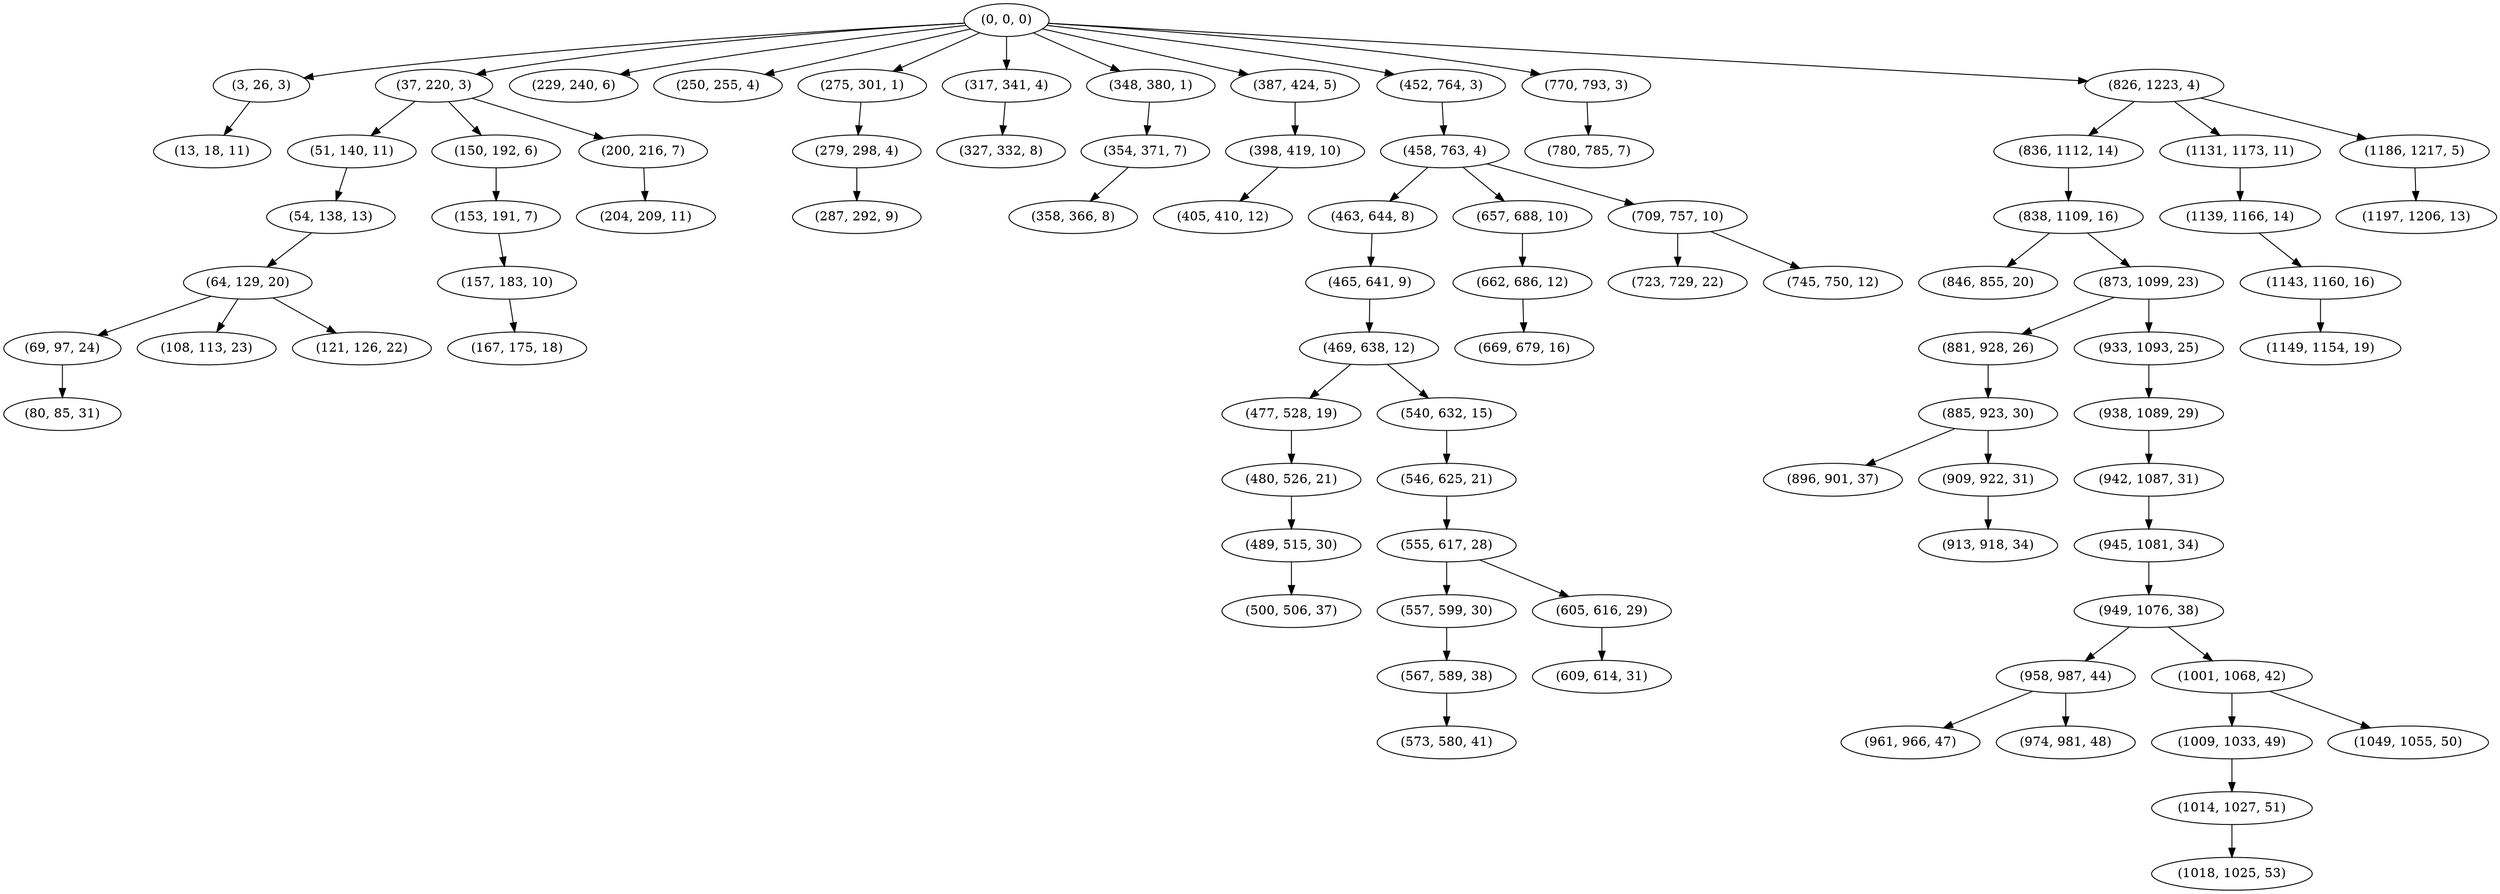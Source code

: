 digraph tree {
    "(0, 0, 0)";
    "(3, 26, 3)";
    "(13, 18, 11)";
    "(37, 220, 3)";
    "(51, 140, 11)";
    "(54, 138, 13)";
    "(64, 129, 20)";
    "(69, 97, 24)";
    "(80, 85, 31)";
    "(108, 113, 23)";
    "(121, 126, 22)";
    "(150, 192, 6)";
    "(153, 191, 7)";
    "(157, 183, 10)";
    "(167, 175, 18)";
    "(200, 216, 7)";
    "(204, 209, 11)";
    "(229, 240, 6)";
    "(250, 255, 4)";
    "(275, 301, 1)";
    "(279, 298, 4)";
    "(287, 292, 9)";
    "(317, 341, 4)";
    "(327, 332, 8)";
    "(348, 380, 1)";
    "(354, 371, 7)";
    "(358, 366, 8)";
    "(387, 424, 5)";
    "(398, 419, 10)";
    "(405, 410, 12)";
    "(452, 764, 3)";
    "(458, 763, 4)";
    "(463, 644, 8)";
    "(465, 641, 9)";
    "(469, 638, 12)";
    "(477, 528, 19)";
    "(480, 526, 21)";
    "(489, 515, 30)";
    "(500, 506, 37)";
    "(540, 632, 15)";
    "(546, 625, 21)";
    "(555, 617, 28)";
    "(557, 599, 30)";
    "(567, 589, 38)";
    "(573, 580, 41)";
    "(605, 616, 29)";
    "(609, 614, 31)";
    "(657, 688, 10)";
    "(662, 686, 12)";
    "(669, 679, 16)";
    "(709, 757, 10)";
    "(723, 729, 22)";
    "(745, 750, 12)";
    "(770, 793, 3)";
    "(780, 785, 7)";
    "(826, 1223, 4)";
    "(836, 1112, 14)";
    "(838, 1109, 16)";
    "(846, 855, 20)";
    "(873, 1099, 23)";
    "(881, 928, 26)";
    "(885, 923, 30)";
    "(896, 901, 37)";
    "(909, 922, 31)";
    "(913, 918, 34)";
    "(933, 1093, 25)";
    "(938, 1089, 29)";
    "(942, 1087, 31)";
    "(945, 1081, 34)";
    "(949, 1076, 38)";
    "(958, 987, 44)";
    "(961, 966, 47)";
    "(974, 981, 48)";
    "(1001, 1068, 42)";
    "(1009, 1033, 49)";
    "(1014, 1027, 51)";
    "(1018, 1025, 53)";
    "(1049, 1055, 50)";
    "(1131, 1173, 11)";
    "(1139, 1166, 14)";
    "(1143, 1160, 16)";
    "(1149, 1154, 19)";
    "(1186, 1217, 5)";
    "(1197, 1206, 13)";
    "(0, 0, 0)" -> "(3, 26, 3)";
    "(0, 0, 0)" -> "(37, 220, 3)";
    "(0, 0, 0)" -> "(229, 240, 6)";
    "(0, 0, 0)" -> "(250, 255, 4)";
    "(0, 0, 0)" -> "(275, 301, 1)";
    "(0, 0, 0)" -> "(317, 341, 4)";
    "(0, 0, 0)" -> "(348, 380, 1)";
    "(0, 0, 0)" -> "(387, 424, 5)";
    "(0, 0, 0)" -> "(452, 764, 3)";
    "(0, 0, 0)" -> "(770, 793, 3)";
    "(0, 0, 0)" -> "(826, 1223, 4)";
    "(3, 26, 3)" -> "(13, 18, 11)";
    "(37, 220, 3)" -> "(51, 140, 11)";
    "(37, 220, 3)" -> "(150, 192, 6)";
    "(37, 220, 3)" -> "(200, 216, 7)";
    "(51, 140, 11)" -> "(54, 138, 13)";
    "(54, 138, 13)" -> "(64, 129, 20)";
    "(64, 129, 20)" -> "(69, 97, 24)";
    "(64, 129, 20)" -> "(108, 113, 23)";
    "(64, 129, 20)" -> "(121, 126, 22)";
    "(69, 97, 24)" -> "(80, 85, 31)";
    "(150, 192, 6)" -> "(153, 191, 7)";
    "(153, 191, 7)" -> "(157, 183, 10)";
    "(157, 183, 10)" -> "(167, 175, 18)";
    "(200, 216, 7)" -> "(204, 209, 11)";
    "(275, 301, 1)" -> "(279, 298, 4)";
    "(279, 298, 4)" -> "(287, 292, 9)";
    "(317, 341, 4)" -> "(327, 332, 8)";
    "(348, 380, 1)" -> "(354, 371, 7)";
    "(354, 371, 7)" -> "(358, 366, 8)";
    "(387, 424, 5)" -> "(398, 419, 10)";
    "(398, 419, 10)" -> "(405, 410, 12)";
    "(452, 764, 3)" -> "(458, 763, 4)";
    "(458, 763, 4)" -> "(463, 644, 8)";
    "(458, 763, 4)" -> "(657, 688, 10)";
    "(458, 763, 4)" -> "(709, 757, 10)";
    "(463, 644, 8)" -> "(465, 641, 9)";
    "(465, 641, 9)" -> "(469, 638, 12)";
    "(469, 638, 12)" -> "(477, 528, 19)";
    "(469, 638, 12)" -> "(540, 632, 15)";
    "(477, 528, 19)" -> "(480, 526, 21)";
    "(480, 526, 21)" -> "(489, 515, 30)";
    "(489, 515, 30)" -> "(500, 506, 37)";
    "(540, 632, 15)" -> "(546, 625, 21)";
    "(546, 625, 21)" -> "(555, 617, 28)";
    "(555, 617, 28)" -> "(557, 599, 30)";
    "(555, 617, 28)" -> "(605, 616, 29)";
    "(557, 599, 30)" -> "(567, 589, 38)";
    "(567, 589, 38)" -> "(573, 580, 41)";
    "(605, 616, 29)" -> "(609, 614, 31)";
    "(657, 688, 10)" -> "(662, 686, 12)";
    "(662, 686, 12)" -> "(669, 679, 16)";
    "(709, 757, 10)" -> "(723, 729, 22)";
    "(709, 757, 10)" -> "(745, 750, 12)";
    "(770, 793, 3)" -> "(780, 785, 7)";
    "(826, 1223, 4)" -> "(836, 1112, 14)";
    "(826, 1223, 4)" -> "(1131, 1173, 11)";
    "(826, 1223, 4)" -> "(1186, 1217, 5)";
    "(836, 1112, 14)" -> "(838, 1109, 16)";
    "(838, 1109, 16)" -> "(846, 855, 20)";
    "(838, 1109, 16)" -> "(873, 1099, 23)";
    "(873, 1099, 23)" -> "(881, 928, 26)";
    "(873, 1099, 23)" -> "(933, 1093, 25)";
    "(881, 928, 26)" -> "(885, 923, 30)";
    "(885, 923, 30)" -> "(896, 901, 37)";
    "(885, 923, 30)" -> "(909, 922, 31)";
    "(909, 922, 31)" -> "(913, 918, 34)";
    "(933, 1093, 25)" -> "(938, 1089, 29)";
    "(938, 1089, 29)" -> "(942, 1087, 31)";
    "(942, 1087, 31)" -> "(945, 1081, 34)";
    "(945, 1081, 34)" -> "(949, 1076, 38)";
    "(949, 1076, 38)" -> "(958, 987, 44)";
    "(949, 1076, 38)" -> "(1001, 1068, 42)";
    "(958, 987, 44)" -> "(961, 966, 47)";
    "(958, 987, 44)" -> "(974, 981, 48)";
    "(1001, 1068, 42)" -> "(1009, 1033, 49)";
    "(1001, 1068, 42)" -> "(1049, 1055, 50)";
    "(1009, 1033, 49)" -> "(1014, 1027, 51)";
    "(1014, 1027, 51)" -> "(1018, 1025, 53)";
    "(1131, 1173, 11)" -> "(1139, 1166, 14)";
    "(1139, 1166, 14)" -> "(1143, 1160, 16)";
    "(1143, 1160, 16)" -> "(1149, 1154, 19)";
    "(1186, 1217, 5)" -> "(1197, 1206, 13)";
}
